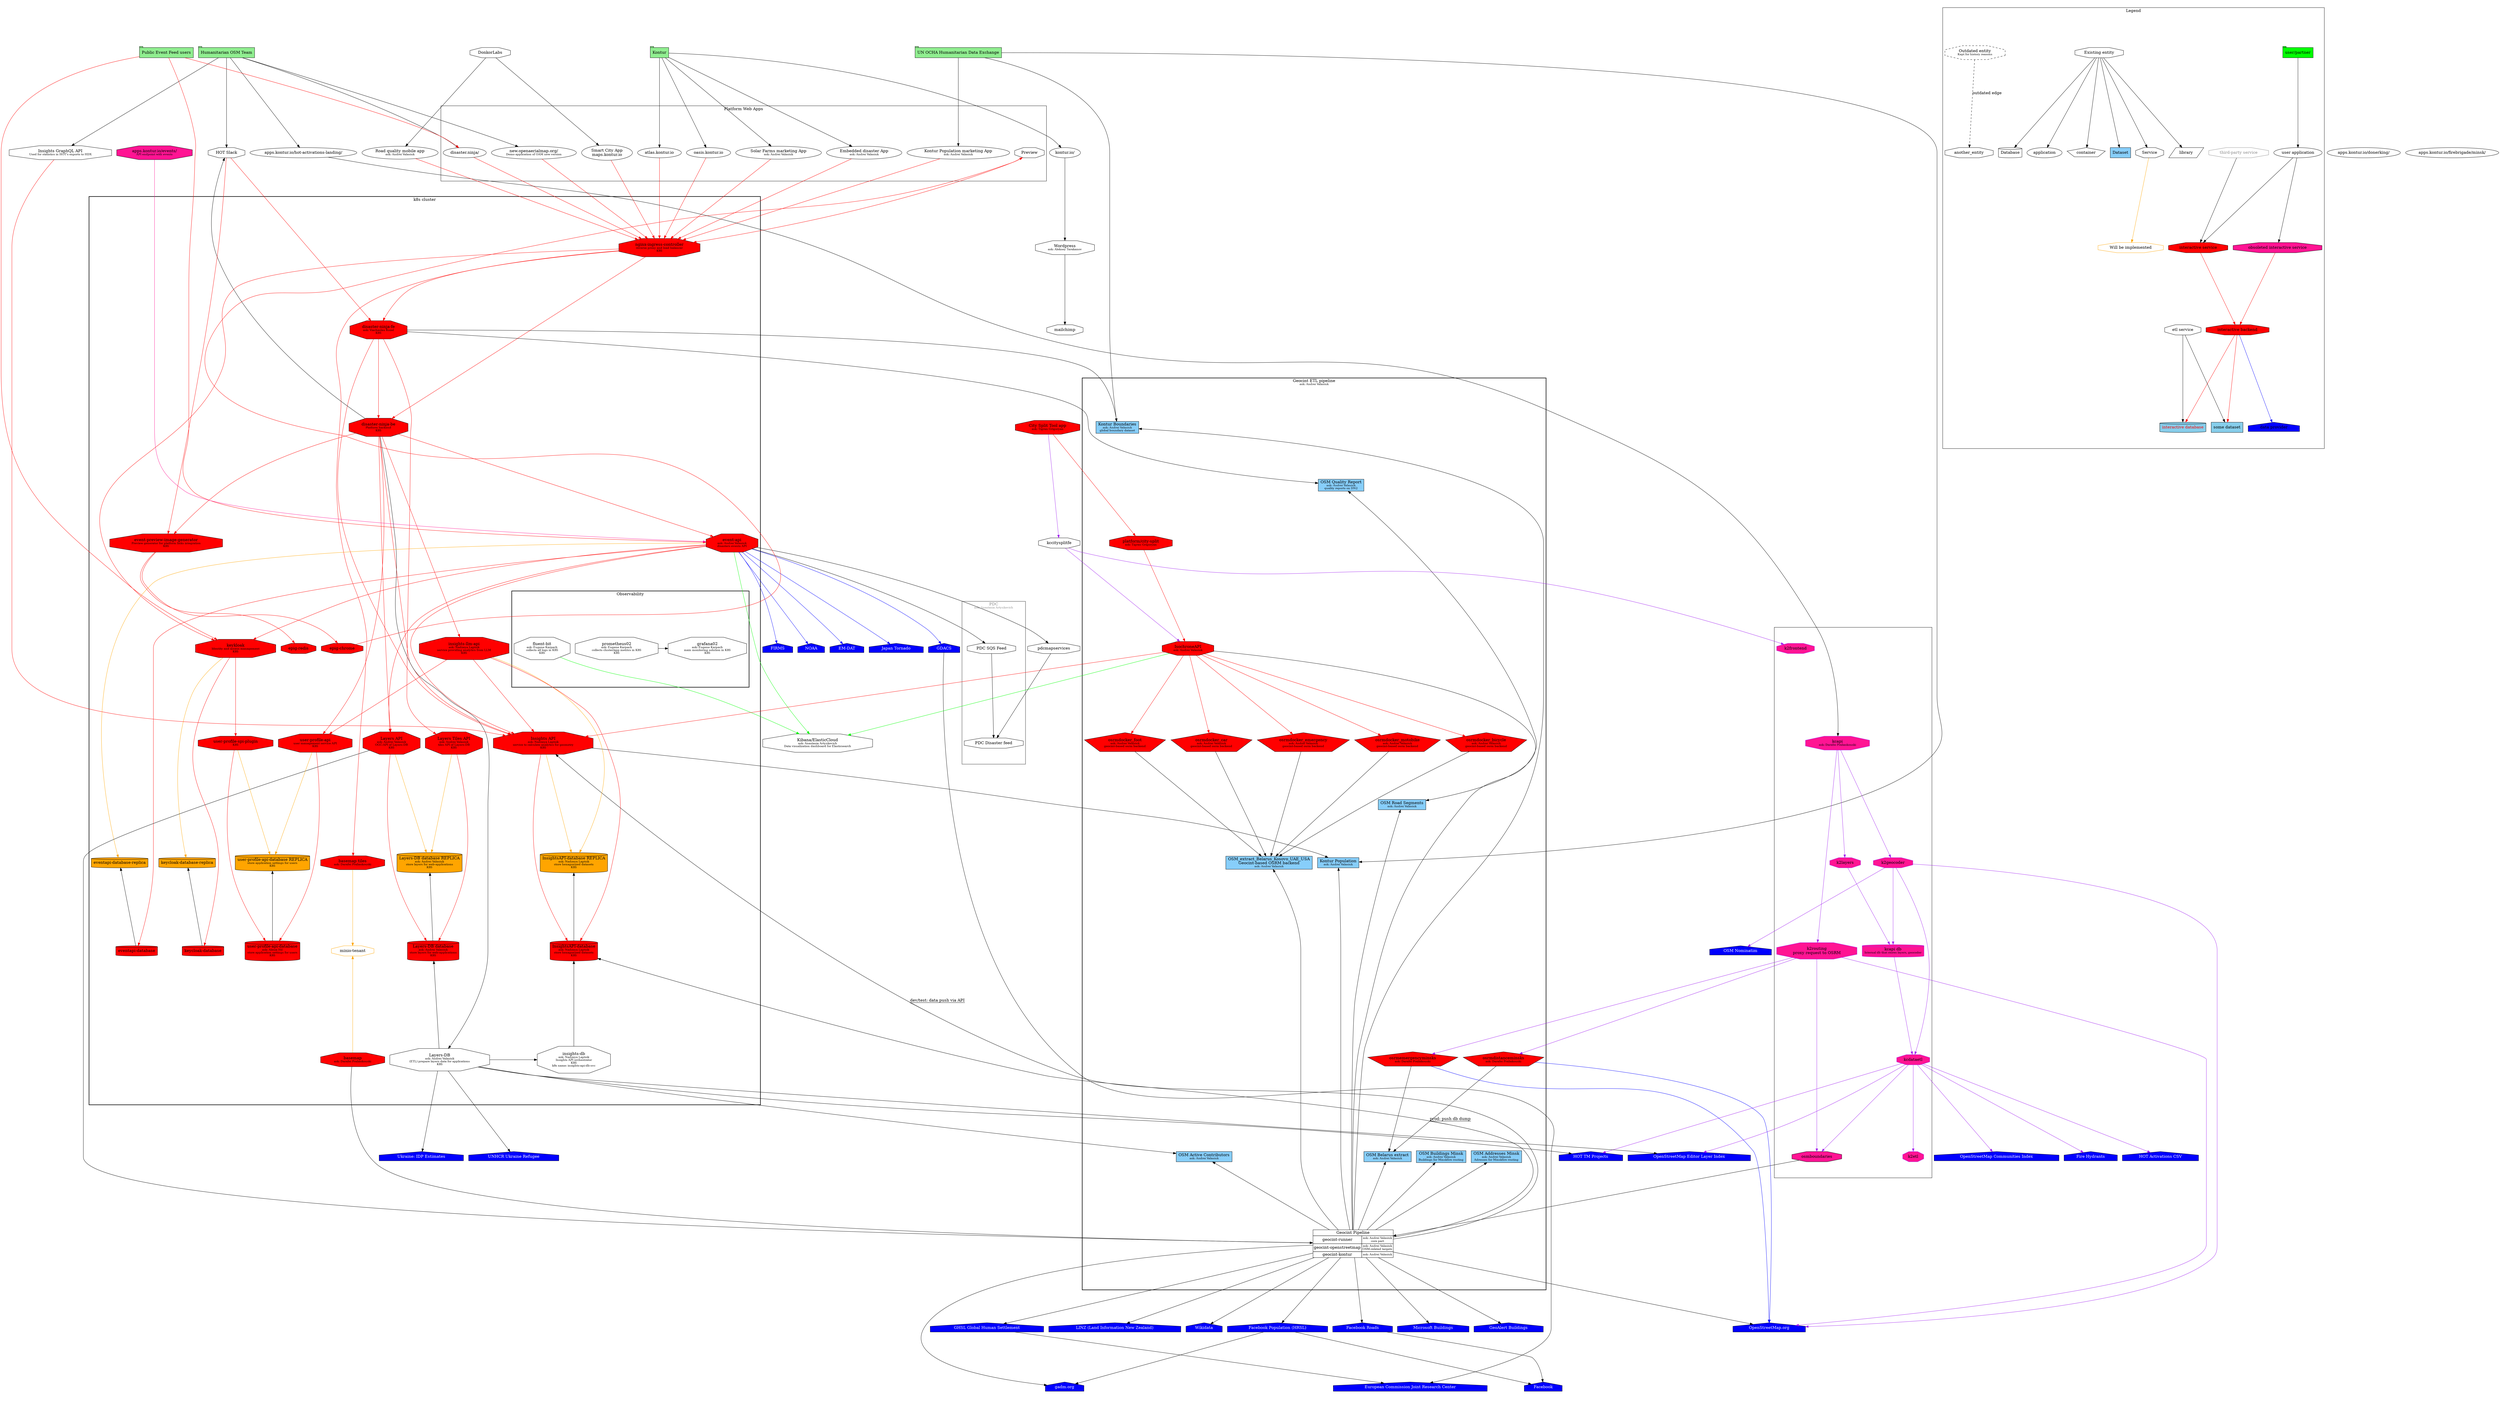 strict digraph Platform_services{
    //ratio=auto
    ratio=0.5625
    //ratio=0.7
    //ratio=1.0407 //1993:1915
    //ratio=1.42

    maxiter=10000
    //compound=true
    //concentrate=true
    newrank=true
    edge[minlen=1,weight=1]
    node[shape=octagon]
    rankdir=TB // arrows go down
    //TBbalance=max

    // customers
    subgraph customers {
      rank=source // topmost always, the source of graph
      node[shape=tab,style=filled,fillcolor=lightgreen]

      subgraph customers_active_commercial {
        HOT           [label="Humanitarian OSM Team",group=hot]
        Kontur        [label="Kontur",group=kontur]
      }

      subgraph customers_active_noncommercial { // active non-commercial engagements
        HDX           [label="UN OCHA Humanitarian Data Exchange",group=HDX]
        public_event_feed_users [label="Public Event Feed users"]
      }
    }


    // user facing
    // external
    subgraph data_providers {

        // grouping is just for better clarity, its not architectural
        node[shape=house,style=filled,fillcolor=blue,fontcolor=white]

        { // floating
          subgraph eventapi_sources {
            node[group=events_components]
            firms             [label="FIRMS"]
            noaa              [label="NOAA"]
            emdat             [label="EM-DAT"]
            japantornado      [label="Japan Tornado"]
            gdacs             [label="GDACS"]
          }

          subgraph kc_sources {
            node[group=kcetl]
            firehydrants      [label="Fire Hydrants"]
            hotactivationscsv  [label="HOT Activations CSV"]
            osmcommunities     [label="OpenStreetMap Communities Index"]
          }

          osmnominatim       [label="OSM Nominatim"]

          subgraph data_providers_ukraine { // Ukraine
            node[group=layers_components]
            unhcrukrainerefugee [label="UNHCR Ukraine Refugee"]
            idpestimates [label="Ukraine: IDP Estimates"]
          }

          subgraph data_providers_hot {
            hotprojects     [label="HOT TM Projects"]
          }

          subgraph data_providers_osm {
            osm                [label="OpenStreetMap.org"]
            osmlayers          [label="OpenStreetMap Editor Layer Index"]
          }
        }


        { // sinked, bottom-most of the graph
          jrc               [label="European Commission Joint Research Center"]

          subgraph data_providers_meta {
            facebookpopulation [label="Facebook Population (HRSL)"]
            facebookroads      [label="Facebook Roads"]
            facebook           [label="Facebook"]
          }

          { // other
            msbuildings        [label="Microsoft Buildings"]
            geoalertbuildings  [label="GeoAlert Buildings"]
            ghs                [label="GHSL Global Human Settlement"]
            gadm               [label="gadm.org"]
            linz               [label="LINZ (Land Information New Zealand)"]
            wikidata           [label="Wikidata"]
          }

      }
    }

    subgraph cluster_legacy {
        //label = "KC legacy stack / wilderness"  // not exactly legacy  -- rather everything not in k8s?

        node[style=filled,fillcolor=deeppink,group=kclegacy]

        // it belongs here logically
        osmboundaries[style=filled,fillcolor=deeppink]

        {
          node[group=kc]
          kcapi [label=<kcapi<BR /><FONT POINT-SIZE="10">ask: Darafei Praliaskouski</FONT>>,color=purple]
          "kcapi db" [label=<kcapi db<BR /><FONT POINT-SIZE="10">Internal db that stores layers, geocoder</FONT>>,color=purple,shape=cylinder]
          kcdataetl [color=purple,group=kcetl]
        }

        {
          node[group=k2]
          k2frontend[color=purple]
          k2routing [label=<k2routing<BR />proxy request to OSRM>]
          k2geocoder
          k2etl [color=purple]
          k2layers[color=purple]
        }
    }

    subgraph cluster_legend {
        label="Legend"
        {
            //"Partners/users" [shape=tab,style=filled,fillcolor=green]
            //"Data Providers" [shape=house,style=filled,fillcolor=blue]
            "Will be implemented" [color=orange]
            //"Will be removed in the future" [style=filled,fillcolor=purple]
        }

        {
            "user/partner"[shape=tab,style=filled,fillcolor=green]
            "user application"[shape=ellipse]
            "third-party service"[color="#00000075",fontcolor="#00000075"]
            "interactive service"[style=filled,fillcolor=red]
            "interactive backend"[style=filled,fillcolor=red]
            "interactive database"[shape=cylinder,style=filled,fillcolor=skyblue,fontcolor=red]
            "some dataset"[shape=rectangle,style=filled,fillcolor=skyblue]
            "data provider"[shape=house,style=filled,fillcolor=blue]
            "etl service"
            "obsoleted interactive service"[style=filled,fillcolor=deeppink]
            "user/partner"->"user application"
            "user application" -> "interactive service"
            "third-party service" -> "interactive service"
            "user application" -> "obsoleted interactive service"
            "interactive service" -> "interactive backend"[color=red]
            "obsoleted interactive service" -> "interactive backend"[color=red]
            "interactive backend" -> "some dataset"[color=red]
            "interactive backend" -> "interactive database"[color=red]
            "interactive backend" -> "data provider"[color=blue]
            "etl service" -> "some dataset"
            "etl service" -> "interactive database"

        }

        {
            "Existing entity" [color=black]
            database [label=<Database>,shape=cylinder,color=black]
            "Existing entity" -> database
            dataset [label=<Dataset>,shape=rectangle,style=filled,fillcolor=lightskyblue,color=black]
            "Existing entity" -> dataset
            service [label=<Service>,shape=octagon,color=black]
            "Existing entity" -> service
            library [label=<library>,shape=parallelogram,color=black]
            "Existing entity" -> library
            container [label=<container>,shape=pentagon,color=black]
            "Existing entity" -> container
            ellipse [label=<application>,shape=ellipse,color=black]
            "Existing entity" -> ellipse
            service -> "Will be implemented"[color=orange]
        }

        {
            outdated [label=<Outdated entity<BR /><FONT POINT-SIZE="10">Kept for history reasons</FONT>>,style=dashed]
            another_entity [shape=octagon]
            outdated -> another_entity [label="outdated edge",style=dashed]
        }
    }

    subgraph kontur_infrastructure {

      subgraph cluster_k8s {
          label="k8s cluster"
          style=bold

          subgraph interactive_workloads {

            node[style=filled,fillcolor=red]

            subgraph iw_ingress{
              "nginx-ingress-controller" [label=<nginx-ingress-controller<BR /><FONT POINT-SIZE="10">reverse proxy and load balancer<br/>K8S</FONT>>]

              "disaster-ninja-be" [label=<disaster-ninja-be<BR /><FONT POINT-SIZE="10">Platform backend<BR />K8S</FONT>>,
                                   group=ninja_components]

              keycloak [label=<keykloak<BR /><FONT POINT-SIZE="10">Identity and access management<BR />K8S</FONT>>,
                                      group=users_components]


              "disaster-ninja-fe" [label=<disaster-ninja-fe<BR /><FONT POINT-SIZE="10">ask: Viachaslau Kozel<BR />K8S</FONT>>,
                                    group=ninja_components]

              basemap_tileserver  [label=<basemap tiles<BR /><FONT POINT-SIZE="10">ask: Darafei Praliaskouski</FONT>>, group=basemap] // updated 2024-07-11

              eventapi [label=<event-api<BR /><FONT POINT-SIZE="10">ask: Andrei Valasiuk<BR />disasters events API</FONT>>,
                                      group=events_components]
              "epig" [label=<event-preview-image-generator<BR /><FONT POINT-SIZE="10">Preview generator for platform links integration<BR />K8S</FONT>>,
                      group=epig]
            }

            subgraph iw_epig {
              node[group=epig_components]
              "epig-chrome"
              "epig-redis"
            }

            subgraph iw_apis {
              subgraph iw_layers {
                node[group=layers_components]
                "layers-tiles-api" [label=<Layers Tiles API<BR /><FONT POINT-SIZE="10">ask: Andrei Valasiuk<BR />tiles API of Layers-DB<BR />K8S</FONT>>]
                "layers-api"       [label=<Layers API<BR /><FONT POINT-SIZE="10">ask: Andrei Valasiuk<BR />OGC-API of Layers-DB<BR />K8S</FONT>>]
              }

              subgraph iw_users {
                node[group=users_components]
                "user-profile-api" [label=<user-profile-api<FONT POINT-SIZE="10"><BR />user management service API<BR />K8S</FONT>>]

                "user-profile-spi-plugin" [label=<user-profile-spi-plugin<BR /><FONT POINT-SIZE="10">K8S</FONT>>]
              }

              subgraph iw_insights {
                node[group=insights_components]
                insightsapi [label=<Insights API<BR /><FONT POINT-SIZE="10">ask: Nadzeya Laptsik<BR />service to calculate analytics for geometry<BR />K8S</FONT>>]
                "insights-llm-api" [label=<insights-llm-api<BR /><FONT POINT-SIZE="10">ask: Nadzeya Laptsik<BR />service providing analytics from LLM<BR />K8S</FONT>>]
              }

           }

            subgraph iw_databases {
              node[shape=cylinder]
              node[fillcolor=orange] // until RO/RW split
              rank=same;
              "layers-db-database-replica" [label=<Layers-DB database REPLICA<BR /><FONT POINT-SIZE="10">ask: Andrei Valasiuk<BR />store layers for web-applications<BR />K8S</FONT>>,
                                      group=layers_components]
              "user-profile-api-database-replica" [label=<user-profile-api-database REPLICA<FONT POINT-SIZE="10"><BR />store application settings for users<BR />K8S</FONT>>,
                                            group=users_components]
              "insightsapi-database-replica" [label=<InsightsAPI-database REPLICA<FONT POINT-SIZE="10"><BR />ask: Nadzeya Laptsik<BR />store hexagonized datasets<BR />K8S</FONT>>,
                                            group=insights_components]
              "eventapi-database-replica"[group=events_components]
              "keycloak-database-replica"[group=users_components]
            }

            // review: is it correct or more complicated? e.g. is epig involved?
            "minio-tenant"[fillcolor=white,color=orange,group=basemap]
            basemap_tileserver -> "minio-tenant"[color=orange]
            "minio-tenant" -> basemap_generator[dir=back,color=orange]

          } // interactive workloads

          subgraph noninteractive_workloads {
            subgraph cluster_nw_observability {
              node[group=observability_components]
              label="Observability"
              rank=same
              "prometheus02" [label=<prometheus02<BR /><FONT POINT-SIZE="10">ask: Eugene Karpach<BR />collects cluster/app metrics in K8S<BR />K8S</FONT>>]
              "grafana02" [label=<grafana02<BR /><FONT POINT-SIZE="10">ask: Eugene Karpach<BR />main monitoring solution in K8S<BR />K8S</FONT>>]
              "fluent-bit" [label=<fluent-bit<FONT POINT-SIZE="10"><BR />ask: Eugene Karpach<BR />collects all logs in K8S<BR />K8S</FONT>>]
            }

            subgraph nw_etl {
              rank=same
              "insights-db" [label=<insights-db<BR /><FONT POINT-SIZE="10">ask: Nadzeya Laptsik<BR />Insights API orchestrator<BR />K8S<br/>k8s name: insights-api-db-svc</FONT>>,
                              group=insights_components]
              "layers-db" [label=<Layers-DB<BR /><FONT POINT-SIZE="10">ask: Andrei Valasiuk<BR />(ETL) prepare layers data for applications<BR />K8S</FONT>>,
                              group=layers_components]

              basemap_generator[label=<basemap<BR /><FONT POINT-SIZE="10">ask: Darafei Praliaskouski</FONT>>,group=basemap]
            }

            subgraph nw_databases {
              rank=same
              node[shape=cylinder]
              node[style=filled,fillcolor=red] // until RO/RW are split
              "layers-db-database" [label=<Layers-DB database<BR /><FONT POINT-SIZE="10">ask: Andrei Valasiuk<BR />store layers for web-applications<BR />K8S</FONT>>,
                                      group=layers_components]
              "user-profile-api-database" [label=<user-profile-api-database<FONT POINT-SIZE="10"><BR />ask: Alesia Hil<BR />store application settings for users<BR />K8S</FONT>>,
                                            group=users_components]
              "insightsapi-database" [label=<InsightsAPI-database<FONT POINT-SIZE="10"><BR />ask: Nadzeya Laptsik<BR />store hexagonized datasets<BR />K8S</FONT>>,
                                            group=insights_components]
              "eventapi-database"[group=events_components,style=filled,fillcolor=red]
              "keycloak-database"[group=users_components,style=filled,fillcolor=red]

            }
          }

         subgraph db_replication {
            edge[dir=back]
            "layers-db-database-replica" -> "layers-db-database"
            "user-profile-api-database-replica" -> "user-profile-api-database"
            "insightsapi-database-replica" -> "insightsapi-database"
            "eventapi-database-replica" -> "eventapi-database"
            "keycloak-database-replica" -> "keycloak-database"
         }

         subgraph events_flow {
           eventapi -> "eventapi-database-replica"[color=orange]
           eventapi -> "eventapi-database"[color=red]
         }

         subgraph users_flow {
           keycloak -> "keycloak-database-replica"[color=orange] // not really needed in case of keycloak...
           keycloak -> "keycloak-database"[color=red]

           keycloak -> "user-profile-spi-plugin"[color=red,weight=1000]
           "user-profile-api" -> "user-profile-api-database-replica"[color=orange]
           "user-profile-api" -> "user-profile-api-database"[color=red]
           "user-profile-spi-plugin" -> "user-profile-api-database-replica"[color=orange]
           "user-profile-spi-plugin" -> "user-profile-api-database"[color=red]

         }

         subgraph layers_flow {
           "layers-api" -> "layers-db-database-replica"[color=orange]
           "layers-tiles-api" -> "layers-db-database-replica"[color=orange]
           "layers-api" -> "layers-db-database"[color=red]
           "layers-tiles-api" -> "layers-db-database"[color=red]
           "layers-db-database" -> "layers-db"[dir=back]
           "disaster-ninja-be" -> "layers-db" // add changes from smartcity and roadapp
         }

         subgraph insights_flow {

          insightsapi -> "insightsapi-database-replica"[color=orange]
          insightsapi -> "insightsapi-database"[color=red]
          "insights-llm-api" -> "insightsapi-database-replica"[color=orange]
          "insights-llm-api" -> "insightsapi-database"[color=red]
          "insights-llm-api" -> "user-profile-api"[color=red]
          "insights-llm-api" -> insightsapi[color=red]
          "insightsapi-database" -> "insights-db"[dir=back]
          "insights-db" -> "layers-db"[dir=back]
         }
      }

      subgraph cluster_geocint {
          label=<Geocint ETL pipeline<BR /><FONT POINT-SIZE="10">ask: Andrei Valasiuk</FONT>>
          style=bold

         citysplit [label="platform/city-split"][label=<platform/city-split<BR /><FONT POINT-SIZE="10">ask: Tigran Grigoryan</FONT>>][style=filled,fillcolor=red]

         geocint [label=<
            <TABLE BORDER="0" CELLBORDER="1" CELLSPACING="0">
              <TR><TD COLSPAN="2">Geocint Pipeline</TD></TR>
              <TR><TD>geocint-runner</TD><TD><FONT POINT-SIZE="10">ask: Andrei Valasiuk<BR />core part</FONT></TD></TR>
              <TR><TD>geocint-openstreetmap</TD><TD><FONT POINT-SIZE="10">ask: Andrei Valasiuk<BR />OSM-related targets</FONT></TD></TR>
              <TR><TD>geocint-kontur</TD><TD><FONT POINT-SIZE="10">ask: Andrei Valasiuk</FONT></TD></TR>
          </TABLE>>,shape=plain]

          isochroneapi [label=<IsochroneAPI<BR /><FONT POINT-SIZE="10">ask: Andrei Valasiuk</FONT>>]

          subgraph geocint_osrm_containers {
              node[shape=pentagon,style=filled,fillcolor=red]

              osrmemergencyminsk [label=<osrmemergencyminsks<BR /><FONT POINT-SIZE="10">ask: Darafei Praliakouski</FONT>>]
              osrmdistanceminsk [label=<osrmdistanceminsks<BR /><FONT POINT-SIZE="10">ask: Darafei Praliakouski</FONT>>]

              {
                osrmdocker_motobike [label=<osrmdocker_motobike<BR /><FONT POINT-SIZE="10">ask: Andrei Valasiuk<BR />geocint-based osrm backend</FONT>>]
                osrmdocker_foot [label=<osrmdocker_foot<BR /><FONT POINT-SIZE="10">ask: Andrei Valasiuk<BR />geocint-based osrm backend</FONT>>]
                osrmdocker_emergency [label=<osrmdocker_emergency<BR /><FONT POINT-SIZE="10">ask: Andrei Valasiuk<BR />geocint-based osrm backend</FONT>>]
                osrmdocker_bicycle [label=<osrmdocker_bicycle<BR /><FONT POINT-SIZE="10">ask: Andrei Valasiuk<BR />geocint-based osrm backend</FONT>>]
                osrmdocker_car [label=<osrmdocker_car<BR /><FONT POINT-SIZE="10">ask: Andrei Valasiuk<BR />geocint-based osrm backend</FONT>>]
              }
          }

          subgraph geocint_datasets {
            //rank = same
            node[shape=rectangle,style=filled,fillcolor=lightskyblue]

            OSM_quality_report [label=<OSM Quality Report<BR /><FONT POINT-SIZE="10">ask: Andrei Valasiuk<BR />quality reports on DN2</FONT>>]
            subgraph geocint_datasets_global {
              osmroadsegments [label=<OSM Road Segments<BR /><FONT POINT-SIZE="10">ask: Andrei Valasiuk</FONT>>]
              konturpopulation [label=<Kontur Population<BR /><FONT POINT-SIZE="10">ask: Andrei Valasiuk</FONT>>]
              kontur_boundaries [label=<Kontur Boundaries<BR /><FONT POINT-SIZE="10">ask: Andrei Valasiuk<BR />global boundary dataset</FONT>>]
              osmcontributorstiles [label=<OSM Active Contributors<BR /><FONT POINT-SIZE="10">ask: Andrei Valasiuk</FONT>>]
            }
            subgraph geocint_datasets_minsk {
              addressesminsk [label=<OSM Addresses Minsk<BR /><FONT POINT-SIZE="10">ask: Andrei Valasiuk<BR />Adresses for Minskfire routing</FONT>>    ]
              buildingsminsk [label=<OSM Buildings Minsk<BR /><FONT POINT-SIZE="10">ask: Andrei Valasiuk<BR />Buildings for Minskfire routing</FONT>>]
              belarusosmpbf [label=<OSM Belarus extract<BR /><FONT POINT-SIZE="10">ask: Andrei Valasiuk</FONT>>]
              pdsdataset  [label=<OSM_extract_Belarus_Kosovo_UAE_USA<BR />Geocint-based OSRM backend<BR /><FONT POINT-SIZE="10">ask: Andrei Valasiuk</FONT>>]//Area of interest updated 2024-30-01
            }
          }
      }

    }

    k2geocoder -> osmnominatim [color=purple]


    basemap_generator -> geocint


    subgraph dn_connections {

     subgraph dn_ingress {
      "nginx-ingress-controller" -> "disaster-ninja-fe"[color=red]
      "nginx-ingress-controller" -> "disaster-ninja-be" [color=red]
      "nginx-ingress-controller" -> "basemap_tileserver" [color=red]
     }

     subgraph dn_fe_connections {
      "disaster-ninja-fe" -> "disaster-ninja-be"[color=red]
      "disaster-ninja-fe" -> "layers-tiles-api"[color=red]
      "disaster-ninja-fe" -> insightsapi[color=red]
      "disaster-ninja-fe" -> kontur_boundaries
      "disaster-ninja-fe" -> OSM_quality_report
     }

     subgraph dn_be_connections {
      "disaster-ninja-be" -> "user-profile-api"[color=red]
      "disaster-ninja-be" -> insightsapi[color=red]
      "disaster-ninja-be" -> "insights-llm-api"[color=red]
      "disaster-ninja-be" -> eventapi[color=red]
      "disaster-ninja-be" -> "layers-api"[color=red]
      "disaster-ninja-be" -> "epig"[color=red]
     }

      graphqlapi -> insightsapi[color=red]

    }

    subgraph epig_flow {
      edge[color=red]
      "HOT Slack" -> "disaster-ninja-be"[color=black,dir=back] // push to Slack
      "HOT Slack" -> "disaster-ninja-fe"                       // get epig link
      "HOT Slack" -> "epig"                                    // preview request
      "epig" -> "epig-chrome"
      "epig-chrome" -> previewapp [constraint=false]
      "epig" -> "epig-redis"
    }

    subgraph keycloak_client_connections {
      edge[color=red]
      //roadqualityapp -> keycloak[color=red]
      //disasterninja -> keycloak[color=red]
      "nginx-ingress-controller" -> keycloak // in fact, all client apps
      public_event_feed_users -> keycloak
      eventapi -> keycloak
    }


    "layers-db" -> hotprojects
    "layers-db" -> osmcontributorstiles
    "layers-db" -> unhcrukrainerefugee
    "layers-db" -> idpestimates
    "layers-db" -> osmlayers


    gdacs -> jrc
    ghs -> jrc
    facebookpopulation -> facebook
    facebookroads -> facebook


    subgraph client_apps {
	rank=same
        subgraph cluster_platform_web_apps {
              label="Platform Web Apps"
              node[shape=ellipse]
              rank=same

              atlasapp [label="atlas.kontur.io"]
              oasisapp [label="oasis.kontur.io"]
              previewapp [label="Preview"]
              oam [label=<new.openaerialmap.org/<BR /><FONT POINT-SIZE="10">Demo application of OAM new version</FONT>>,group="hot"]
              smartcity [label=<Smart City App<BR />maps.kontur.io>,group="donkor"]
              solarfarm [label=<Solar Farms marketing App<BR /><FONT POINT-SIZE="10">ask: Andrei Valasiuk</FONT>>]
              embeddedpop [label=<Kontur Population marketing App<BR /><FONT POINT-SIZE="10">ask: Andrei Valasiuk</FONT>>,group="HDX"]
              embeddeddisaster [label=<Embedded disaster App<BR /><FONT POINT-SIZE="10">ask: Andrei Valasiuk</FONT>>]
              disasterninja [label="disaster.ninja/"]
        }

        subgraph same_ranked_client_apps {
          rank=same;

          {
            node[shape=octagon]
            eventapiprod [label=<apps.kontur.io/events/<BR /><FONT POINT-SIZE="10">API endpoint with events</FONT>>,
                              style=filled,fillcolor=deeppink]
          }

          {
            node[shape=ellipse]

            {
              donerkingapp [label="apps.kontur.io/donerking/",group="donerking"]
              mchsapp [label="apps.kontur.io/firebrigade/minsk/",group="firebrig"]
            }

            konturwebsite [label="kontur.io/",group=konturwebsite]
            hotlandingpage [label="apps.kontur.io/hot-activations-landing/",group="hot"]
            "HOT Slack" [group="hot"]
            graphqlapi [label=<Insights GraphQL API<BR /><FONT POINT-SIZE="10">Used for statistics in HOT's exports to HDX</FONT>>]
            roadqualityapp [label=<Road quality mobile app<BR /><FONT POINT-SIZE="10">ask: Andrei Valasiuk</FONT>>,group="donkor"]
          }
        }
    }


    DonkorLabs -> smartcity
    DonkorLabs -> roadqualityapp

    subgraph apps_to_ingress {
      edge[color=red]

      // TBD: eliminate ingress-controller and draw connections to [fe,be,keycloak]?

      embeddedpop -> "nginx-ingress-controller" [weight=1000]
      embeddeddisaster -> "nginx-ingress-controller"
      oam -> "nginx-ingress-controller"

      // includes pushing data for layers database through disaster-ninja-be
      roadqualityapp -> "nginx-ingress-controller" [weight=1000]
      smartcity -> "nginx-ingress-controller"

      solarfarm -> "nginx-ingress-controller"
      disasterninja -> "nginx-ingress-controller" [weight=1000]

      atlasapp -> "nginx-ingress-controller" [weight=1000]
      oasisapp -> "nginx-ingress-controller"
      previewapp -> "nginx-ingress-controller" [weight=1000]

      // roadquality and smartcity are pushing data for layers through disaster-ninja-be
    }

    public_event_feed_users -> eventapi[color=red]
    public_event_feed_users -> disasterninja[color=red]
    HOT -> disasterninja [weight=1000]
    HOT -> hotlandingpage [weight=1000]
    HOT -> "HOT Slack" [weight=10000]
    HOT -> oam
    HOT -> graphqlapi [weight=1000] // pull data for their ETL
    Kontur -> solarfarm
    Kontur -> embeddeddisaster
    Kontur -> atlasapp [weight=1000]
    Kontur -> oasisapp

    eventapiprod -> eventapi[color=deeppink]
    hotlandingpage -> kcapi //new
    CSTAPP [label=<City Split Tool app<BR /><FONT POINT-SIZE="10">ask: Tigran Grigoryan</FONT>>,style=filled,fillcolor=red]
    CSTAPP -> citysplit[color=red]
    isochroneapi[style=filled,fillcolor=red]
    citysplit -> isochroneapi[color=red]

    insightsapi -> konturpopulation
    isochroneapi -> insightsapi[color=red]
    eventapi -> insightsapi[color=red]

    subgraph geocint_insights_data_push {
      // updated 2024-07-16
      // edges mark dependency, data flow is reversed
      edge[dir=back,decorate=true]
      "insightsapi-database" -> geocint[label="prod: push db dump" ]
      insightsapi -> geocint[label="dev/test: data push via API"]
    }

    isochroneapi -> osmroadsegments

    subgraph geocint_datasets_generation {
      edge[dir=back]
      osmroadsegments -> geocint
      buildingsminsk -> geocint
      osmcontributorstiles -> geocint
      addressesminsk -> geocint
      belarusosmpbf -> geocint
      pdsdataset -> geocint //updated 2021-10-08
      kontur_boundaries -> geocint //updates 2021-10-08
      OSM_quality_report -> geocint //updated 2021-10-08 Sasha Petrov
      konturpopulation -> geocint
    }

    {
//      edge[constraint=false]
      osrmdocker_foot -> pdsdataset //updated 2021-10-08
      osrmdocker_bicycle -> pdsdataset //updated 2021-10-08
      osrmdocker_car -> pdsdataset //updated 2021-10-08
      osrmdocker_emergency -> pdsdataset //updated 2021-10-08
      osrmdocker_motobike -> pdsdataset //updated 2021-10-08
    }

    {
      //edge[constraint=false]
      isochroneapi -> osrmdocker_foot[color=red]  //updated 2021-10-08
      isochroneapi -> osrmdocker_bicycle[color=red] //updated 2021-10-08
      isochroneapi -> osrmdocker_car[color=red] //updated 2021-10-08
      isochroneapi -> osrmdocker_emergency[color=red] //updated 2021-10-08
      isochroneapi -> osrmdocker_motobike[color=red]   //updated 2021-10-08
    }

    osrmemergencyminsk -> belarusosmpbf
    osrmdistanceminsk -> belarusosmpbf
    HDX -> konturpopulation
    HDX -> kontur_boundaries
    HDX -> embeddedpop


    "layers-api" -> geocint
    geocint -> osm
    geocint -> facebookpopulation
    facebookpopulation -> gadm
    geocint -> gadm
    geocint -> ghs
    geocint -> facebookroads
    geocint -> msbuildings
    geocint -> geoalertbuildings
    geocint -> wikidata
    geocint -> linz

    osmboundaries -> geocint

    kccitysplitfe -> isochroneapi [color=purple]
    CSTAPP -> kccitysplitfe [color=purple]


    // lets use deeppink for outdated+interactive
    eventapi -> gdacs[color=blue]
    eventapi -> firms[color=blue]
    eventapi -> noaa[color=blue]
    eventapi -> emdat[color=blue]
    eventapi -> japantornado[color=blue]
    eventapi -> "layers-api"[color=red]

    kcdataetl -> hotprojects [color=purple]
    kcdataetl -> hotactivationscsv [color=purple]
    kcdataetl -> osmcommunities [color=purple]
    kcdataetl -> osmlayers [color=purple]
    kcdataetl -> k2etl [color=purple]
    kcdataetl -> osmboundaries [color=purple]
    kcdataetl -> firehydrants [color=purple]

    eventapi -> pdcsqs
    eventapi -> pdcmapservices
    pdcsqs -> pdcdisasters
    pdcmapservices-> pdcdisasters

    kcapi -> k2layers [color=purple]
    k2layers -> "kcapi db" [color=purple]
    k2geocoder -> "kcapi db" [color=purple]
    "kcapi db" -> kcdataetl [color=purple]
    k2routing [color=purple]
    kcapi -> k2routing [color=purple]
    k2routing -> osm [color=purple]
    k2routing -> osrmemergencyminsk [color=purple]
    k2routing -> osmboundaries [color=purple] // accoring to A.Kalenik
    osrmemergencyminsk -> osm[color=blue]
    k2routing -> osrmdistanceminsk [color=purple]
    osrmdistanceminsk -> osm[color=blue]
    k2geocoder [color=purple]
    kcapi -> k2geocoder [color=purple]
    k2geocoder -> osm [color=purple]
    k2geocoder -> kcdataetl [color=purple]
    kccitysplitfe -> k2frontend [color=purple]

    subgraph cluster_PDC {
        label=<PDC<BR /><FONT POINT-SIZE="10">ask: Anastasia Artyukevich</FONT>>
        style=bold
        color="#00000075"
        fontcolor="#00000075"

        node[color="#00000075",fontcolor="#00000075"]
        edge[color="#00000075"]

        pdcsqs [label=<PDC SQS Feed>]
        pdcdisasters      [label="PDC Disaster feed"]

    }

    subgraph kontur_website_stack {
      wordpress [label=<Wordpress<BR /><FONT POINT-SIZE="10">ask: Aleksey Tarakanov</FONT>>,group=konturwebsite]
      mailchimp [group=konturwebsite]
      Kontur -> konturwebsite -> wordpress -> mailchimp
    }

    "prometheus02" -> grafana02
    kibana [label=<Kibana/ElasticCloud<BR /><FONT POINT-SIZE="10">ask: Anastasia Artyukevich<BR />Data visualization dashboard for Elasticsearch</FONT>>]
    edge[color=green]
    eventapi -> kibana
    isochroneapi -> kibana
    "fluent-bit" -> kibana
}
